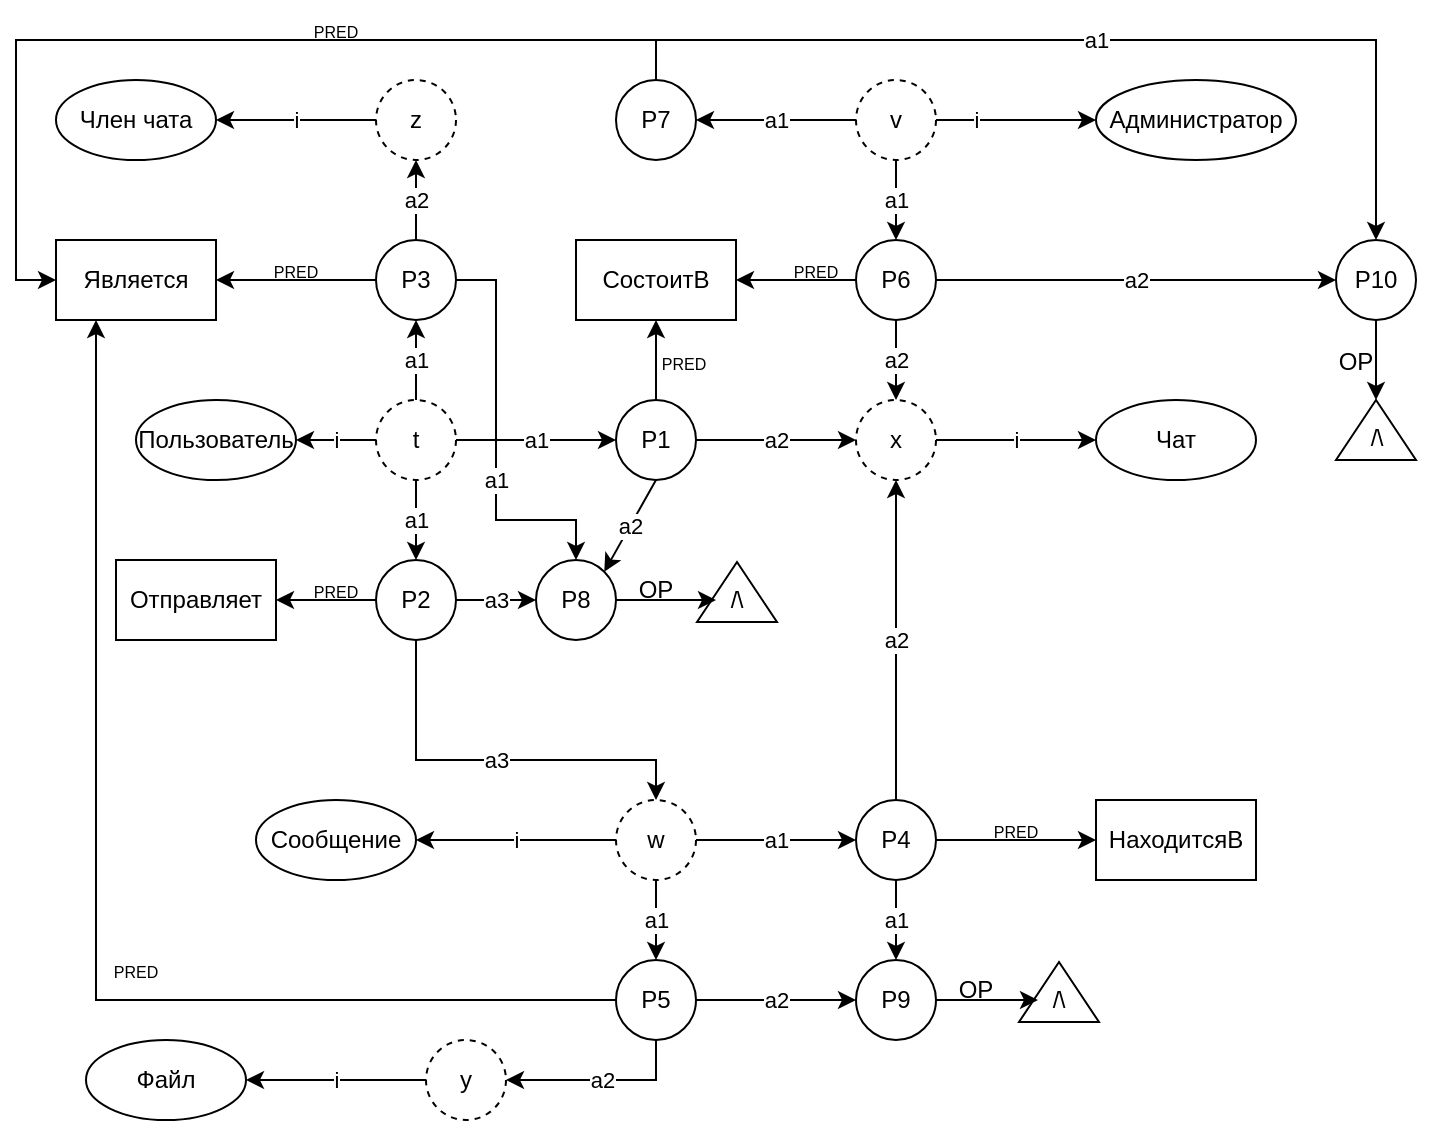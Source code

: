 <mxfile version="24.5.2" type="github">
  <diagram name="Страница — 1" id="cL5zYSq91LqEgFXlHr-6">
    <mxGraphModel dx="1185" dy="651" grid="1" gridSize="10" guides="1" tooltips="1" connect="1" arrows="1" fold="1" page="1" pageScale="1" pageWidth="827" pageHeight="1169" math="0" shadow="0">
      <root>
        <mxCell id="0" />
        <mxCell id="1" parent="0" />
        <mxCell id="q4UlUHuOyJ5aDkAFtEKm-1" value="Пользователь" style="ellipse;whiteSpace=wrap;html=1;" parent="1" vertex="1">
          <mxGeometry x="90" y="200" width="80" height="40" as="geometry" />
        </mxCell>
        <mxCell id="q4UlUHuOyJ5aDkAFtEKm-2" value="Чат" style="ellipse;whiteSpace=wrap;html=1;" parent="1" vertex="1">
          <mxGeometry x="570" y="200" width="80" height="40" as="geometry" />
        </mxCell>
        <mxCell id="q4UlUHuOyJ5aDkAFtEKm-3" value="Член чата" style="ellipse;whiteSpace=wrap;html=1;" parent="1" vertex="1">
          <mxGeometry x="50" y="40" width="80" height="40" as="geometry" />
        </mxCell>
        <mxCell id="q4UlUHuOyJ5aDkAFtEKm-4" value="Администратор" style="ellipse;whiteSpace=wrap;html=1;" parent="1" vertex="1">
          <mxGeometry x="570" y="40" width="100" height="40" as="geometry" />
        </mxCell>
        <mxCell id="q4UlUHuOyJ5aDkAFtEKm-5" value="Сообщение" style="ellipse;whiteSpace=wrap;html=1;" parent="1" vertex="1">
          <mxGeometry x="150" y="400" width="80" height="40" as="geometry" />
        </mxCell>
        <mxCell id="q4UlUHuOyJ5aDkAFtEKm-6" value="Файл" style="ellipse;whiteSpace=wrap;html=1;" parent="1" vertex="1">
          <mxGeometry x="65" y="520" width="80" height="40" as="geometry" />
        </mxCell>
        <mxCell id="q4UlUHuOyJ5aDkAFtEKm-7" value="" style="endArrow=classic;html=1;rounded=0;entryX=1;entryY=0.5;entryDx=0;entryDy=0;exitX=0;exitY=0.5;exitDx=0;exitDy=0;" parent="1" source="q4UlUHuOyJ5aDkAFtEKm-9" target="q4UlUHuOyJ5aDkAFtEKm-1" edge="1">
          <mxGeometry relative="1" as="geometry">
            <mxPoint x="150" y="260" as="sourcePoint" />
            <mxPoint x="250" y="260" as="targetPoint" />
          </mxGeometry>
        </mxCell>
        <mxCell id="q4UlUHuOyJ5aDkAFtEKm-8" value="i" style="edgeLabel;resizable=0;html=1;;align=center;verticalAlign=middle;" parent="q4UlUHuOyJ5aDkAFtEKm-7" connectable="0" vertex="1">
          <mxGeometry relative="1" as="geometry" />
        </mxCell>
        <mxCell id="q4UlUHuOyJ5aDkAFtEKm-9" value="t" style="ellipse;whiteSpace=wrap;html=1;align=center;dashed=1;" parent="1" vertex="1">
          <mxGeometry x="210" y="200" width="40" height="40" as="geometry" />
        </mxCell>
        <mxCell id="q4UlUHuOyJ5aDkAFtEKm-10" value="" style="endArrow=classic;html=1;rounded=0;entryX=0;entryY=0.5;entryDx=0;entryDy=0;exitX=1;exitY=0.5;exitDx=0;exitDy=0;" parent="1" source="q4UlUHuOyJ5aDkAFtEKm-12" target="q4UlUHuOyJ5aDkAFtEKm-2" edge="1">
          <mxGeometry relative="1" as="geometry">
            <mxPoint x="550" y="160" as="sourcePoint" />
            <mxPoint x="530" y="120" as="targetPoint" />
          </mxGeometry>
        </mxCell>
        <mxCell id="q4UlUHuOyJ5aDkAFtEKm-11" value="i" style="edgeLabel;resizable=0;html=1;;align=center;verticalAlign=middle;" parent="q4UlUHuOyJ5aDkAFtEKm-10" connectable="0" vertex="1">
          <mxGeometry relative="1" as="geometry" />
        </mxCell>
        <mxCell id="q4UlUHuOyJ5aDkAFtEKm-12" value="x" style="ellipse;whiteSpace=wrap;html=1;align=center;dashed=1;" parent="1" vertex="1">
          <mxGeometry x="450" y="200" width="40" height="40" as="geometry" />
        </mxCell>
        <mxCell id="q4UlUHuOyJ5aDkAFtEKm-13" value="" style="endArrow=classic;html=1;rounded=0;entryX=1;entryY=0.5;entryDx=0;entryDy=0;exitX=0;exitY=0.5;exitDx=0;exitDy=0;" parent="1" source="q4UlUHuOyJ5aDkAFtEKm-15" target="q4UlUHuOyJ5aDkAFtEKm-5" edge="1">
          <mxGeometry relative="1" as="geometry">
            <mxPoint x="270" y="460" as="sourcePoint" />
            <mxPoint x="250" y="420" as="targetPoint" />
          </mxGeometry>
        </mxCell>
        <mxCell id="q4UlUHuOyJ5aDkAFtEKm-14" value="i" style="edgeLabel;resizable=0;html=1;;align=center;verticalAlign=middle;" parent="q4UlUHuOyJ5aDkAFtEKm-13" connectable="0" vertex="1">
          <mxGeometry relative="1" as="geometry" />
        </mxCell>
        <mxCell id="q4UlUHuOyJ5aDkAFtEKm-15" value="w" style="ellipse;whiteSpace=wrap;html=1;align=center;dashed=1;" parent="1" vertex="1">
          <mxGeometry x="330" y="400" width="40" height="40" as="geometry" />
        </mxCell>
        <mxCell id="q4UlUHuOyJ5aDkAFtEKm-16" value="" style="endArrow=classic;html=1;rounded=0;exitX=0;exitY=0.5;exitDx=0;exitDy=0;entryX=0;entryY=0.5;entryDx=0;entryDy=0;" parent="1" source="q4UlUHuOyJ5aDkAFtEKm-18" target="q4UlUHuOyJ5aDkAFtEKm-4" edge="1">
          <mxGeometry relative="1" as="geometry">
            <mxPoint x="710" y="80" as="sourcePoint" />
            <mxPoint x="670" y="40" as="targetPoint" />
          </mxGeometry>
        </mxCell>
        <mxCell id="q4UlUHuOyJ5aDkAFtEKm-17" value="i" style="edgeLabel;resizable=0;html=1;;align=center;verticalAlign=middle;" parent="q4UlUHuOyJ5aDkAFtEKm-16" connectable="0" vertex="1">
          <mxGeometry relative="1" as="geometry" />
        </mxCell>
        <mxCell id="q4UlUHuOyJ5aDkAFtEKm-18" value="v" style="ellipse;whiteSpace=wrap;html=1;align=center;dashed=1;" parent="1" vertex="1">
          <mxGeometry x="450" y="40" width="40" height="40" as="geometry" />
        </mxCell>
        <mxCell id="q4UlUHuOyJ5aDkAFtEKm-19" value="" style="endArrow=classic;html=1;rounded=0;entryX=1;entryY=0.5;entryDx=0;entryDy=0;exitX=0;exitY=0.5;exitDx=0;exitDy=0;" parent="1" source="q4UlUHuOyJ5aDkAFtEKm-21" target="q4UlUHuOyJ5aDkAFtEKm-3" edge="1">
          <mxGeometry relative="1" as="geometry">
            <mxPoint x="150" y="100" as="sourcePoint" />
            <mxPoint x="130" y="60" as="targetPoint" />
          </mxGeometry>
        </mxCell>
        <mxCell id="q4UlUHuOyJ5aDkAFtEKm-20" value="i" style="edgeLabel;resizable=0;html=1;;align=center;verticalAlign=middle;" parent="q4UlUHuOyJ5aDkAFtEKm-19" connectable="0" vertex="1">
          <mxGeometry relative="1" as="geometry" />
        </mxCell>
        <mxCell id="q4UlUHuOyJ5aDkAFtEKm-21" value="z" style="ellipse;whiteSpace=wrap;html=1;align=center;dashed=1;" parent="1" vertex="1">
          <mxGeometry x="210" y="40" width="40" height="40" as="geometry" />
        </mxCell>
        <mxCell id="q4UlUHuOyJ5aDkAFtEKm-22" value="" style="endArrow=classic;html=1;rounded=0;entryX=1;entryY=0.5;entryDx=0;entryDy=0;exitX=0;exitY=0.5;exitDx=0;exitDy=0;" parent="1" source="q4UlUHuOyJ5aDkAFtEKm-24" target="q4UlUHuOyJ5aDkAFtEKm-6" edge="1">
          <mxGeometry relative="1" as="geometry">
            <mxPoint x="175" y="580" as="sourcePoint" />
            <mxPoint x="155" y="540" as="targetPoint" />
          </mxGeometry>
        </mxCell>
        <mxCell id="q4UlUHuOyJ5aDkAFtEKm-23" value="i" style="edgeLabel;resizable=0;html=1;;align=center;verticalAlign=middle;" parent="q4UlUHuOyJ5aDkAFtEKm-22" connectable="0" vertex="1">
          <mxGeometry relative="1" as="geometry" />
        </mxCell>
        <mxCell id="q4UlUHuOyJ5aDkAFtEKm-24" value="y" style="ellipse;whiteSpace=wrap;html=1;align=center;dashed=1;" parent="1" vertex="1">
          <mxGeometry x="235" y="520" width="40" height="40" as="geometry" />
        </mxCell>
        <mxCell id="q4UlUHuOyJ5aDkAFtEKm-41" value="СостоитВ" style="rounded=0;whiteSpace=wrap;html=1;" parent="1" vertex="1">
          <mxGeometry x="310" y="120" width="80" height="40" as="geometry" />
        </mxCell>
        <mxCell id="q4UlUHuOyJ5aDkAFtEKm-42" value="" style="endArrow=classic;html=1;rounded=0;exitX=0.5;exitY=0;exitDx=0;exitDy=0;entryX=0.5;entryY=1;entryDx=0;entryDy=0;" parent="1" source="q4UlUHuOyJ5aDkAFtEKm-44" target="q4UlUHuOyJ5aDkAFtEKm-41" edge="1">
          <mxGeometry width="50" height="50" relative="1" as="geometry">
            <mxPoint x="350" y="200" as="sourcePoint" />
            <mxPoint x="430" y="170" as="targetPoint" />
          </mxGeometry>
        </mxCell>
        <mxCell id="q4UlUHuOyJ5aDkAFtEKm-43" value="&lt;font style=&quot;font-size: 8px;&quot;&gt;PRED&lt;/font&gt;" style="text;html=1;align=center;verticalAlign=middle;whiteSpace=wrap;rounded=0;" parent="1" vertex="1">
          <mxGeometry x="334" y="166" width="60" height="30" as="geometry" />
        </mxCell>
        <mxCell id="q4UlUHuOyJ5aDkAFtEKm-44" value="P1" style="ellipse;whiteSpace=wrap;html=1;" parent="1" vertex="1">
          <mxGeometry x="330" y="200" width="40" height="40" as="geometry" />
        </mxCell>
        <mxCell id="q4UlUHuOyJ5aDkAFtEKm-45" value="" style="endArrow=classic;html=1;rounded=0;entryX=0;entryY=0.5;entryDx=0;entryDy=0;exitX=1;exitY=0.5;exitDx=0;exitDy=0;" parent="1" source="q4UlUHuOyJ5aDkAFtEKm-9" target="q4UlUHuOyJ5aDkAFtEKm-44" edge="1">
          <mxGeometry relative="1" as="geometry">
            <mxPoint x="220" y="230" as="sourcePoint" />
            <mxPoint x="140" y="230" as="targetPoint" />
          </mxGeometry>
        </mxCell>
        <mxCell id="q4UlUHuOyJ5aDkAFtEKm-46" value="a1" style="edgeLabel;resizable=0;html=1;;align=center;verticalAlign=middle;" parent="q4UlUHuOyJ5aDkAFtEKm-45" connectable="0" vertex="1">
          <mxGeometry relative="1" as="geometry" />
        </mxCell>
        <mxCell id="q4UlUHuOyJ5aDkAFtEKm-47" value="" style="endArrow=classic;html=1;rounded=0;entryX=0;entryY=0.5;entryDx=0;entryDy=0;exitX=1;exitY=0.5;exitDx=0;exitDy=0;" parent="1" source="q4UlUHuOyJ5aDkAFtEKm-44" target="q4UlUHuOyJ5aDkAFtEKm-12" edge="1">
          <mxGeometry relative="1" as="geometry">
            <mxPoint x="260" y="230" as="sourcePoint" />
            <mxPoint x="340" y="230" as="targetPoint" />
          </mxGeometry>
        </mxCell>
        <mxCell id="q4UlUHuOyJ5aDkAFtEKm-48" value="a2" style="edgeLabel;resizable=0;html=1;;align=center;verticalAlign=middle;" parent="q4UlUHuOyJ5aDkAFtEKm-47" connectable="0" vertex="1">
          <mxGeometry relative="1" as="geometry" />
        </mxCell>
        <mxCell id="q4UlUHuOyJ5aDkAFtEKm-50" value="P2" style="ellipse;whiteSpace=wrap;html=1;" parent="1" vertex="1">
          <mxGeometry x="210" y="280" width="40" height="40" as="geometry" />
        </mxCell>
        <mxCell id="q4UlUHuOyJ5aDkAFtEKm-52" value="" style="endArrow=classic;html=1;rounded=0;exitX=0;exitY=0.5;exitDx=0;exitDy=0;entryX=1;entryY=0.5;entryDx=0;entryDy=0;" parent="1" source="q4UlUHuOyJ5aDkAFtEKm-50" target="q4UlUHuOyJ5aDkAFtEKm-54" edge="1">
          <mxGeometry width="50" height="50" relative="1" as="geometry">
            <mxPoint x="166" y="300" as="sourcePoint" />
            <mxPoint x="130" y="300" as="targetPoint" />
          </mxGeometry>
        </mxCell>
        <mxCell id="q4UlUHuOyJ5aDkAFtEKm-53" value="&lt;font style=&quot;font-size: 8px;&quot;&gt;PRED&lt;/font&gt;" style="text;html=1;align=center;verticalAlign=middle;whiteSpace=wrap;rounded=0;" parent="1" vertex="1">
          <mxGeometry x="160" y="280" width="60" height="30" as="geometry" />
        </mxCell>
        <mxCell id="q4UlUHuOyJ5aDkAFtEKm-54" value="Отправляет" style="rounded=0;whiteSpace=wrap;html=1;" parent="1" vertex="1">
          <mxGeometry x="80" y="280" width="80" height="40" as="geometry" />
        </mxCell>
        <mxCell id="q4UlUHuOyJ5aDkAFtEKm-55" value="" style="endArrow=classic;html=1;rounded=0;entryX=0.5;entryY=0;entryDx=0;entryDy=0;exitX=0.5;exitY=1;exitDx=0;exitDy=0;" parent="1" source="q4UlUHuOyJ5aDkAFtEKm-9" target="q4UlUHuOyJ5aDkAFtEKm-50" edge="1">
          <mxGeometry relative="1" as="geometry">
            <mxPoint x="260" y="250" as="sourcePoint" />
            <mxPoint x="340" y="250" as="targetPoint" />
            <Array as="points">
              <mxPoint x="230" y="260" />
            </Array>
          </mxGeometry>
        </mxCell>
        <mxCell id="q4UlUHuOyJ5aDkAFtEKm-56" value="a1" style="edgeLabel;resizable=0;html=1;;align=center;verticalAlign=middle;" parent="q4UlUHuOyJ5aDkAFtEKm-55" connectable="0" vertex="1">
          <mxGeometry relative="1" as="geometry" />
        </mxCell>
        <mxCell id="q4UlUHuOyJ5aDkAFtEKm-57" value="" style="endArrow=classic;html=1;rounded=0;entryX=0.5;entryY=0;entryDx=0;entryDy=0;exitX=0.5;exitY=1;exitDx=0;exitDy=0;" parent="1" source="q4UlUHuOyJ5aDkAFtEKm-50" target="q4UlUHuOyJ5aDkAFtEKm-15" edge="1">
          <mxGeometry relative="1" as="geometry">
            <mxPoint x="384" y="359.61" as="sourcePoint" />
            <mxPoint x="464" y="359.61" as="targetPoint" />
            <Array as="points">
              <mxPoint x="230" y="380" />
              <mxPoint x="350" y="380" />
            </Array>
          </mxGeometry>
        </mxCell>
        <mxCell id="q4UlUHuOyJ5aDkAFtEKm-58" value="a3" style="edgeLabel;resizable=0;html=1;;align=center;verticalAlign=middle;" parent="q4UlUHuOyJ5aDkAFtEKm-57" connectable="0" vertex="1">
          <mxGeometry relative="1" as="geometry" />
        </mxCell>
        <mxCell id="q4UlUHuOyJ5aDkAFtEKm-59" value="" style="endArrow=classic;html=1;rounded=0;entryX=0.5;entryY=1;entryDx=0;entryDy=0;exitX=0.5;exitY=0;exitDx=0;exitDy=0;" parent="1" source="q4UlUHuOyJ5aDkAFtEKm-68" target="q4UlUHuOyJ5aDkAFtEKm-12" edge="1">
          <mxGeometry relative="1" as="geometry">
            <mxPoint x="380" y="420" as="sourcePoint" />
            <mxPoint x="480" y="319.6" as="targetPoint" />
            <Array as="points">
              <mxPoint x="470" y="380" />
              <mxPoint x="470" y="300" />
            </Array>
          </mxGeometry>
        </mxCell>
        <mxCell id="q4UlUHuOyJ5aDkAFtEKm-60" value="a2" style="edgeLabel;resizable=0;html=1;;align=center;verticalAlign=middle;" parent="q4UlUHuOyJ5aDkAFtEKm-59" connectable="0" vertex="1">
          <mxGeometry relative="1" as="geometry" />
        </mxCell>
        <mxCell id="q4UlUHuOyJ5aDkAFtEKm-61" value="P3" style="ellipse;whiteSpace=wrap;html=1;" parent="1" vertex="1">
          <mxGeometry x="210" y="120" width="40" height="40" as="geometry" />
        </mxCell>
        <mxCell id="q4UlUHuOyJ5aDkAFtEKm-62" value="" style="endArrow=classic;html=1;rounded=0;entryX=0.5;entryY=1;entryDx=0;entryDy=0;exitX=0.5;exitY=0;exitDx=0;exitDy=0;" parent="1" source="q4UlUHuOyJ5aDkAFtEKm-61" target="q4UlUHuOyJ5aDkAFtEKm-21" edge="1">
          <mxGeometry relative="1" as="geometry">
            <mxPoint x="90" y="139.8" as="sourcePoint" />
            <mxPoint x="170" y="139.8" as="targetPoint" />
          </mxGeometry>
        </mxCell>
        <mxCell id="q4UlUHuOyJ5aDkAFtEKm-63" value="a2" style="edgeLabel;resizable=0;html=1;;align=center;verticalAlign=middle;" parent="q4UlUHuOyJ5aDkAFtEKm-62" connectable="0" vertex="1">
          <mxGeometry relative="1" as="geometry" />
        </mxCell>
        <mxCell id="q4UlUHuOyJ5aDkAFtEKm-64" value="" style="endArrow=classic;html=1;rounded=0;entryX=0.5;entryY=1;entryDx=0;entryDy=0;exitX=0.5;exitY=0;exitDx=0;exitDy=0;" parent="1" source="q4UlUHuOyJ5aDkAFtEKm-9" target="q4UlUHuOyJ5aDkAFtEKm-61" edge="1">
          <mxGeometry relative="1" as="geometry">
            <mxPoint x="250" y="206" as="sourcePoint" />
            <mxPoint x="250" y="166" as="targetPoint" />
          </mxGeometry>
        </mxCell>
        <mxCell id="q4UlUHuOyJ5aDkAFtEKm-65" value="a1" style="edgeLabel;resizable=0;html=1;;align=center;verticalAlign=middle;" parent="q4UlUHuOyJ5aDkAFtEKm-64" connectable="0" vertex="1">
          <mxGeometry relative="1" as="geometry" />
        </mxCell>
        <mxCell id="q4UlUHuOyJ5aDkAFtEKm-66" value="Является" style="rounded=0;whiteSpace=wrap;html=1;" parent="1" vertex="1">
          <mxGeometry x="50" y="120" width="80" height="40" as="geometry" />
        </mxCell>
        <mxCell id="q4UlUHuOyJ5aDkAFtEKm-68" value="P4" style="ellipse;whiteSpace=wrap;html=1;" parent="1" vertex="1">
          <mxGeometry x="450" y="400" width="40" height="40" as="geometry" />
        </mxCell>
        <mxCell id="q4UlUHuOyJ5aDkAFtEKm-69" value="" style="endArrow=classic;html=1;rounded=0;entryX=0;entryY=0.5;entryDx=0;entryDy=0;exitX=1;exitY=0.5;exitDx=0;exitDy=0;" parent="1" source="q4UlUHuOyJ5aDkAFtEKm-15" target="q4UlUHuOyJ5aDkAFtEKm-68" edge="1">
          <mxGeometry relative="1" as="geometry">
            <mxPoint x="360" y="330" as="sourcePoint" />
            <mxPoint x="360" y="410" as="targetPoint" />
          </mxGeometry>
        </mxCell>
        <mxCell id="q4UlUHuOyJ5aDkAFtEKm-70" value="a1" style="edgeLabel;resizable=0;html=1;;align=center;verticalAlign=middle;" parent="q4UlUHuOyJ5aDkAFtEKm-69" connectable="0" vertex="1">
          <mxGeometry relative="1" as="geometry" />
        </mxCell>
        <mxCell id="q4UlUHuOyJ5aDkAFtEKm-71" value="НаходитсяВ" style="rounded=0;whiteSpace=wrap;html=1;" parent="1" vertex="1">
          <mxGeometry x="570" y="400" width="80" height="40" as="geometry" />
        </mxCell>
        <mxCell id="q4UlUHuOyJ5aDkAFtEKm-72" value="" style="endArrow=classic;html=1;rounded=0;exitX=1;exitY=0.5;exitDx=0;exitDy=0;entryX=0;entryY=0.5;entryDx=0;entryDy=0;" parent="1" source="q4UlUHuOyJ5aDkAFtEKm-68" target="q4UlUHuOyJ5aDkAFtEKm-71" edge="1">
          <mxGeometry width="50" height="50" relative="1" as="geometry">
            <mxPoint x="570" y="370" as="sourcePoint" />
            <mxPoint x="490" y="370" as="targetPoint" />
          </mxGeometry>
        </mxCell>
        <mxCell id="q4UlUHuOyJ5aDkAFtEKm-73" value="&lt;font style=&quot;font-size: 8px;&quot;&gt;PRED&lt;/font&gt;" style="text;html=1;align=center;verticalAlign=middle;whiteSpace=wrap;rounded=0;" parent="1" vertex="1">
          <mxGeometry x="500" y="400" width="60" height="30" as="geometry" />
        </mxCell>
        <mxCell id="q4UlUHuOyJ5aDkAFtEKm-76" value="" style="endArrow=classic;html=1;rounded=0;exitX=0;exitY=0.5;exitDx=0;exitDy=0;entryX=1;entryY=0.5;entryDx=0;entryDy=0;" parent="1" source="q4UlUHuOyJ5aDkAFtEKm-61" target="q4UlUHuOyJ5aDkAFtEKm-66" edge="1">
          <mxGeometry width="50" height="50" relative="1" as="geometry">
            <mxPoint x="210" y="140" as="sourcePoint" />
            <mxPoint x="130" y="140" as="targetPoint" />
          </mxGeometry>
        </mxCell>
        <mxCell id="q4UlUHuOyJ5aDkAFtEKm-77" value="&lt;font style=&quot;font-size: 8px;&quot;&gt;PRED&lt;/font&gt;" style="text;html=1;align=center;verticalAlign=middle;whiteSpace=wrap;rounded=0;" parent="1" vertex="1">
          <mxGeometry x="140" y="120" width="60" height="30" as="geometry" />
        </mxCell>
        <mxCell id="q4UlUHuOyJ5aDkAFtEKm-78" value="P5" style="ellipse;whiteSpace=wrap;html=1;" parent="1" vertex="1">
          <mxGeometry x="330" y="480" width="40" height="40" as="geometry" />
        </mxCell>
        <mxCell id="q4UlUHuOyJ5aDkAFtEKm-79" value="" style="endArrow=classic;html=1;rounded=0;entryX=0.5;entryY=0;entryDx=0;entryDy=0;exitX=0.5;exitY=1;exitDx=0;exitDy=0;" parent="1" source="q4UlUHuOyJ5aDkAFtEKm-15" target="q4UlUHuOyJ5aDkAFtEKm-78" edge="1">
          <mxGeometry relative="1" as="geometry">
            <mxPoint x="370" y="460" as="sourcePoint" />
            <mxPoint x="450" y="460" as="targetPoint" />
          </mxGeometry>
        </mxCell>
        <mxCell id="q4UlUHuOyJ5aDkAFtEKm-80" value="a1" style="edgeLabel;resizable=0;html=1;;align=center;verticalAlign=middle;" parent="q4UlUHuOyJ5aDkAFtEKm-79" connectable="0" vertex="1">
          <mxGeometry relative="1" as="geometry" />
        </mxCell>
        <mxCell id="q4UlUHuOyJ5aDkAFtEKm-81" value="" style="endArrow=classic;html=1;rounded=0;entryX=1;entryY=0.5;entryDx=0;entryDy=0;exitX=0.5;exitY=1;exitDx=0;exitDy=0;" parent="1" source="q4UlUHuOyJ5aDkAFtEKm-78" target="q4UlUHuOyJ5aDkAFtEKm-24" edge="1">
          <mxGeometry relative="1" as="geometry">
            <mxPoint x="360" y="450" as="sourcePoint" />
            <mxPoint x="360" y="490" as="targetPoint" />
            <Array as="points">
              <mxPoint x="350" y="540" />
            </Array>
          </mxGeometry>
        </mxCell>
        <mxCell id="q4UlUHuOyJ5aDkAFtEKm-82" value="a2" style="edgeLabel;resizable=0;html=1;;align=center;verticalAlign=middle;" parent="q4UlUHuOyJ5aDkAFtEKm-81" connectable="0" vertex="1">
          <mxGeometry relative="1" as="geometry" />
        </mxCell>
        <mxCell id="q4UlUHuOyJ5aDkAFtEKm-84" value="" style="endArrow=classic;html=1;rounded=0;exitX=0;exitY=0.5;exitDx=0;exitDy=0;entryX=0.25;entryY=1;entryDx=0;entryDy=0;" parent="1" source="q4UlUHuOyJ5aDkAFtEKm-78" target="q4UlUHuOyJ5aDkAFtEKm-66" edge="1">
          <mxGeometry width="50" height="50" relative="1" as="geometry">
            <mxPoint x="320" y="500" as="sourcePoint" />
            <mxPoint x="250" y="500" as="targetPoint" />
            <Array as="points">
              <mxPoint x="70" y="500" />
            </Array>
          </mxGeometry>
        </mxCell>
        <mxCell id="q4UlUHuOyJ5aDkAFtEKm-85" value="&lt;font style=&quot;font-size: 8px;&quot;&gt;PRED&lt;/font&gt;" style="text;html=1;align=center;verticalAlign=middle;whiteSpace=wrap;rounded=0;" parent="1" vertex="1">
          <mxGeometry x="60" y="470" width="60" height="30" as="geometry" />
        </mxCell>
        <mxCell id="q4UlUHuOyJ5aDkAFtEKm-88" value="P6" style="ellipse;whiteSpace=wrap;html=1;" parent="1" vertex="1">
          <mxGeometry x="450" y="120" width="40" height="40" as="geometry" />
        </mxCell>
        <mxCell id="q4UlUHuOyJ5aDkAFtEKm-89" value="" style="endArrow=classic;html=1;rounded=0;entryX=0.5;entryY=0;entryDx=0;entryDy=0;exitX=0.5;exitY=1;exitDx=0;exitDy=0;" parent="1" source="q4UlUHuOyJ5aDkAFtEKm-18" target="q4UlUHuOyJ5aDkAFtEKm-88" edge="1">
          <mxGeometry relative="1" as="geometry">
            <mxPoint x="260" y="230" as="sourcePoint" />
            <mxPoint x="340" y="230" as="targetPoint" />
          </mxGeometry>
        </mxCell>
        <mxCell id="q4UlUHuOyJ5aDkAFtEKm-90" value="a1" style="edgeLabel;resizable=0;html=1;;align=center;verticalAlign=middle;" parent="q4UlUHuOyJ5aDkAFtEKm-89" connectable="0" vertex="1">
          <mxGeometry relative="1" as="geometry" />
        </mxCell>
        <mxCell id="q4UlUHuOyJ5aDkAFtEKm-91" value="" style="endArrow=classic;html=1;rounded=0;exitX=0;exitY=0.5;exitDx=0;exitDy=0;entryX=1;entryY=0.5;entryDx=0;entryDy=0;" parent="1" source="q4UlUHuOyJ5aDkAFtEKm-88" target="q4UlUHuOyJ5aDkAFtEKm-41" edge="1">
          <mxGeometry width="50" height="50" relative="1" as="geometry">
            <mxPoint x="360" y="210" as="sourcePoint" />
            <mxPoint x="360" y="170" as="targetPoint" />
          </mxGeometry>
        </mxCell>
        <mxCell id="q4UlUHuOyJ5aDkAFtEKm-92" value="&lt;font style=&quot;font-size: 8px;&quot;&gt;PRED&lt;/font&gt;" style="text;html=1;align=center;verticalAlign=middle;whiteSpace=wrap;rounded=0;" parent="1" vertex="1">
          <mxGeometry x="400" y="120" width="60" height="30" as="geometry" />
        </mxCell>
        <mxCell id="q4UlUHuOyJ5aDkAFtEKm-93" value="" style="endArrow=classic;html=1;rounded=0;entryX=0.5;entryY=0;entryDx=0;entryDy=0;exitX=0.5;exitY=1;exitDx=0;exitDy=0;" parent="1" source="q4UlUHuOyJ5aDkAFtEKm-88" target="q4UlUHuOyJ5aDkAFtEKm-12" edge="1">
          <mxGeometry relative="1" as="geometry">
            <mxPoint x="510" y="160" as="sourcePoint" />
            <mxPoint x="510" y="200" as="targetPoint" />
          </mxGeometry>
        </mxCell>
        <mxCell id="q4UlUHuOyJ5aDkAFtEKm-94" value="a2" style="edgeLabel;resizable=0;html=1;;align=center;verticalAlign=middle;" parent="q4UlUHuOyJ5aDkAFtEKm-93" connectable="0" vertex="1">
          <mxGeometry relative="1" as="geometry" />
        </mxCell>
        <mxCell id="q4UlUHuOyJ5aDkAFtEKm-95" value="P7" style="ellipse;whiteSpace=wrap;html=1;" parent="1" vertex="1">
          <mxGeometry x="330" y="40" width="40" height="40" as="geometry" />
        </mxCell>
        <mxCell id="q4UlUHuOyJ5aDkAFtEKm-96" value="" style="endArrow=classic;html=1;rounded=0;entryX=1;entryY=0.5;entryDx=0;entryDy=0;exitX=0;exitY=0.5;exitDx=0;exitDy=0;" parent="1" source="q4UlUHuOyJ5aDkAFtEKm-18" target="q4UlUHuOyJ5aDkAFtEKm-95" edge="1">
          <mxGeometry relative="1" as="geometry">
            <mxPoint x="480" y="90" as="sourcePoint" />
            <mxPoint x="480" y="130" as="targetPoint" />
          </mxGeometry>
        </mxCell>
        <mxCell id="q4UlUHuOyJ5aDkAFtEKm-97" value="a1" style="edgeLabel;resizable=0;html=1;;align=center;verticalAlign=middle;" parent="q4UlUHuOyJ5aDkAFtEKm-96" connectable="0" vertex="1">
          <mxGeometry relative="1" as="geometry" />
        </mxCell>
        <mxCell id="q4UlUHuOyJ5aDkAFtEKm-98" value="" style="endArrow=classic;html=1;rounded=0;exitX=0.5;exitY=0;exitDx=0;exitDy=0;entryX=0;entryY=0.5;entryDx=0;entryDy=0;" parent="1" source="q4UlUHuOyJ5aDkAFtEKm-95" target="q4UlUHuOyJ5aDkAFtEKm-66" edge="1">
          <mxGeometry width="50" height="50" relative="1" as="geometry">
            <mxPoint x="330" y="10" as="sourcePoint" />
            <mxPoint x="30" y="60" as="targetPoint" />
            <Array as="points">
              <mxPoint x="350" y="20" />
              <mxPoint x="30" y="20" />
              <mxPoint x="30" y="140" />
            </Array>
          </mxGeometry>
        </mxCell>
        <mxCell id="q4UlUHuOyJ5aDkAFtEKm-99" value="&lt;font style=&quot;font-size: 8px;&quot;&gt;PRED&lt;/font&gt;" style="text;html=1;align=center;verticalAlign=middle;whiteSpace=wrap;rounded=0;" parent="1" vertex="1">
          <mxGeometry x="160" width="60" height="30" as="geometry" />
        </mxCell>
        <mxCell id="q4UlUHuOyJ5aDkAFtEKm-100" value="P8" style="ellipse;whiteSpace=wrap;html=1;" parent="1" vertex="1">
          <mxGeometry x="290" y="280" width="40" height="40" as="geometry" />
        </mxCell>
        <mxCell id="q4UlUHuOyJ5aDkAFtEKm-101" value="" style="endArrow=classic;html=1;rounded=0;entryX=0.5;entryY=0;entryDx=0;entryDy=0;exitX=1;exitY=0.5;exitDx=0;exitDy=0;" parent="1" source="q4UlUHuOyJ5aDkAFtEKm-61" target="q4UlUHuOyJ5aDkAFtEKm-100" edge="1">
          <mxGeometry relative="1" as="geometry">
            <mxPoint x="240" y="130" as="sourcePoint" />
            <mxPoint x="240" y="90" as="targetPoint" />
            <Array as="points">
              <mxPoint x="270" y="140" />
              <mxPoint x="270" y="260" />
              <mxPoint x="310" y="260" />
            </Array>
          </mxGeometry>
        </mxCell>
        <mxCell id="q4UlUHuOyJ5aDkAFtEKm-102" value="a1" style="edgeLabel;resizable=0;html=1;;align=center;verticalAlign=middle;" parent="q4UlUHuOyJ5aDkAFtEKm-101" connectable="0" vertex="1">
          <mxGeometry relative="1" as="geometry">
            <mxPoint y="20" as="offset" />
          </mxGeometry>
        </mxCell>
        <mxCell id="q4UlUHuOyJ5aDkAFtEKm-103" value="" style="endArrow=classic;html=1;rounded=0;entryX=0;entryY=0.5;entryDx=0;entryDy=0;exitX=1;exitY=0.5;exitDx=0;exitDy=0;" parent="1" source="q4UlUHuOyJ5aDkAFtEKm-50" target="q4UlUHuOyJ5aDkAFtEKm-100" edge="1">
          <mxGeometry relative="1" as="geometry">
            <mxPoint x="260" y="230" as="sourcePoint" />
            <mxPoint x="340" y="230" as="targetPoint" />
          </mxGeometry>
        </mxCell>
        <mxCell id="q4UlUHuOyJ5aDkAFtEKm-104" value="a3" style="edgeLabel;resizable=0;html=1;;align=center;verticalAlign=middle;" parent="q4UlUHuOyJ5aDkAFtEKm-103" connectable="0" vertex="1">
          <mxGeometry relative="1" as="geometry" />
        </mxCell>
        <mxCell id="q4UlUHuOyJ5aDkAFtEKm-110" value="" style="group" parent="1" vertex="1" connectable="0">
          <mxGeometry x="359" y="281" width="63" height="34" as="geometry" />
        </mxCell>
        <mxCell id="q4UlUHuOyJ5aDkAFtEKm-106" value="" style="verticalLabelPosition=bottom;verticalAlign=top;html=1;shape=mxgraph.basic.acute_triangle;dx=0.5;" parent="q4UlUHuOyJ5aDkAFtEKm-110" vertex="1">
          <mxGeometry x="11.5" width="40" height="30" as="geometry" />
        </mxCell>
        <mxCell id="q4UlUHuOyJ5aDkAFtEKm-109" value="" style="group" parent="q4UlUHuOyJ5aDkAFtEKm-110" vertex="1" connectable="0">
          <mxGeometry y="4" width="63" height="30" as="geometry" />
        </mxCell>
        <mxCell id="q4UlUHuOyJ5aDkAFtEKm-107" value="\" style="text;html=1;align=center;verticalAlign=middle;whiteSpace=wrap;rounded=0;" parent="q4UlUHuOyJ5aDkAFtEKm-109" vertex="1">
          <mxGeometry x="3" width="60" height="30" as="geometry" />
        </mxCell>
        <mxCell id="q4UlUHuOyJ5aDkAFtEKm-108" value="/" style="text;html=1;align=center;verticalAlign=middle;whiteSpace=wrap;rounded=0;" parent="q4UlUHuOyJ5aDkAFtEKm-109" vertex="1">
          <mxGeometry width="60" height="30" as="geometry" />
        </mxCell>
        <mxCell id="q4UlUHuOyJ5aDkAFtEKm-111" value="" style="endArrow=classic;html=1;rounded=0;exitX=1;exitY=0.5;exitDx=0;exitDy=0;entryX=0.35;entryY=0.5;entryDx=0;entryDy=0;entryPerimeter=0;" parent="1" source="q4UlUHuOyJ5aDkAFtEKm-100" target="q4UlUHuOyJ5aDkAFtEKm-108" edge="1">
          <mxGeometry width="50" height="50" relative="1" as="geometry">
            <mxPoint x="350" y="320" as="sourcePoint" />
            <mxPoint x="400" y="270" as="targetPoint" />
          </mxGeometry>
        </mxCell>
        <mxCell id="q4UlUHuOyJ5aDkAFtEKm-112" value="OP" style="text;html=1;align=center;verticalAlign=middle;whiteSpace=wrap;rounded=0;" parent="1" vertex="1">
          <mxGeometry x="320" y="280" width="60" height="30" as="geometry" />
        </mxCell>
        <mxCell id="q4UlUHuOyJ5aDkAFtEKm-113" value="" style="endArrow=classic;html=1;rounded=0;entryX=1;entryY=0;entryDx=0;entryDy=0;exitX=0.5;exitY=1;exitDx=0;exitDy=0;" parent="1" source="q4UlUHuOyJ5aDkAFtEKm-44" target="q4UlUHuOyJ5aDkAFtEKm-100" edge="1">
          <mxGeometry relative="1" as="geometry">
            <mxPoint x="480" y="170" as="sourcePoint" />
            <mxPoint x="480" y="210" as="targetPoint" />
          </mxGeometry>
        </mxCell>
        <mxCell id="q4UlUHuOyJ5aDkAFtEKm-114" value="a2" style="edgeLabel;resizable=0;html=1;;align=center;verticalAlign=middle;" parent="q4UlUHuOyJ5aDkAFtEKm-113" connectable="0" vertex="1">
          <mxGeometry relative="1" as="geometry" />
        </mxCell>
        <mxCell id="q4UlUHuOyJ5aDkAFtEKm-115" value="P9" style="ellipse;whiteSpace=wrap;html=1;" parent="1" vertex="1">
          <mxGeometry x="450" y="480" width="40" height="40" as="geometry" />
        </mxCell>
        <mxCell id="q4UlUHuOyJ5aDkAFtEKm-116" value="" style="endArrow=classic;html=1;rounded=0;entryX=0.5;entryY=0;entryDx=0;entryDy=0;exitX=0.5;exitY=1;exitDx=0;exitDy=0;" parent="1" source="q4UlUHuOyJ5aDkAFtEKm-68" target="q4UlUHuOyJ5aDkAFtEKm-115" edge="1">
          <mxGeometry relative="1" as="geometry">
            <mxPoint x="437" y="462" as="sourcePoint" />
            <mxPoint x="411" y="508" as="targetPoint" />
          </mxGeometry>
        </mxCell>
        <mxCell id="q4UlUHuOyJ5aDkAFtEKm-117" value="a1" style="edgeLabel;resizable=0;html=1;;align=center;verticalAlign=middle;" parent="q4UlUHuOyJ5aDkAFtEKm-116" connectable="0" vertex="1">
          <mxGeometry relative="1" as="geometry" />
        </mxCell>
        <mxCell id="q4UlUHuOyJ5aDkAFtEKm-118" value="" style="endArrow=classic;html=1;rounded=0;entryX=0;entryY=0.5;entryDx=0;entryDy=0;exitX=1;exitY=0.5;exitDx=0;exitDy=0;" parent="1" source="q4UlUHuOyJ5aDkAFtEKm-78" target="q4UlUHuOyJ5aDkAFtEKm-115" edge="1">
          <mxGeometry relative="1" as="geometry">
            <mxPoint x="480" y="450" as="sourcePoint" />
            <mxPoint x="480" y="490" as="targetPoint" />
          </mxGeometry>
        </mxCell>
        <mxCell id="q4UlUHuOyJ5aDkAFtEKm-119" value="a2" style="edgeLabel;resizable=0;html=1;;align=center;verticalAlign=middle;" parent="q4UlUHuOyJ5aDkAFtEKm-118" connectable="0" vertex="1">
          <mxGeometry relative="1" as="geometry" />
        </mxCell>
        <mxCell id="q4UlUHuOyJ5aDkAFtEKm-120" value="" style="group" parent="1" vertex="1" connectable="0">
          <mxGeometry x="520" y="481" width="63" height="34" as="geometry" />
        </mxCell>
        <mxCell id="q4UlUHuOyJ5aDkAFtEKm-121" value="" style="verticalLabelPosition=bottom;verticalAlign=top;html=1;shape=mxgraph.basic.acute_triangle;dx=0.5;" parent="q4UlUHuOyJ5aDkAFtEKm-120" vertex="1">
          <mxGeometry x="11.5" width="40" height="30" as="geometry" />
        </mxCell>
        <mxCell id="q4UlUHuOyJ5aDkAFtEKm-122" value="" style="group" parent="q4UlUHuOyJ5aDkAFtEKm-120" vertex="1" connectable="0">
          <mxGeometry y="4" width="63" height="30" as="geometry" />
        </mxCell>
        <mxCell id="q4UlUHuOyJ5aDkAFtEKm-123" value="\" style="text;html=1;align=center;verticalAlign=middle;whiteSpace=wrap;rounded=0;" parent="q4UlUHuOyJ5aDkAFtEKm-122" vertex="1">
          <mxGeometry x="3" width="60" height="30" as="geometry" />
        </mxCell>
        <mxCell id="q4UlUHuOyJ5aDkAFtEKm-124" value="/" style="text;html=1;align=center;verticalAlign=middle;whiteSpace=wrap;rounded=0;" parent="q4UlUHuOyJ5aDkAFtEKm-122" vertex="1">
          <mxGeometry width="60" height="30" as="geometry" />
        </mxCell>
        <mxCell id="q4UlUHuOyJ5aDkAFtEKm-125" value="" style="endArrow=classic;html=1;rounded=0;exitX=1;exitY=0.5;exitDx=0;exitDy=0;entryX=0.35;entryY=0.5;entryDx=0;entryDy=0;entryPerimeter=0;" parent="1" source="q4UlUHuOyJ5aDkAFtEKm-115" target="q4UlUHuOyJ5aDkAFtEKm-124" edge="1">
          <mxGeometry width="50" height="50" relative="1" as="geometry">
            <mxPoint x="500" y="499" as="sourcePoint" />
            <mxPoint x="570" y="469" as="targetPoint" />
          </mxGeometry>
        </mxCell>
        <mxCell id="q4UlUHuOyJ5aDkAFtEKm-126" value="OP" style="text;html=1;align=center;verticalAlign=middle;whiteSpace=wrap;rounded=0;" parent="1" vertex="1">
          <mxGeometry x="480" y="480" width="60" height="30" as="geometry" />
        </mxCell>
        <mxCell id="q4UlUHuOyJ5aDkAFtEKm-127" value="" style="endArrow=classic;html=1;rounded=0;exitX=0.5;exitY=0;exitDx=0;exitDy=0;entryX=0.5;entryY=0;entryDx=0;entryDy=0;" parent="1" source="q4UlUHuOyJ5aDkAFtEKm-95" target="q4UlUHuOyJ5aDkAFtEKm-131" edge="1">
          <mxGeometry relative="1" as="geometry">
            <mxPoint x="460" y="70" as="sourcePoint" />
            <mxPoint x="710" y="120" as="targetPoint" />
            <Array as="points">
              <mxPoint x="350" y="20" />
              <mxPoint x="710" y="20" />
            </Array>
          </mxGeometry>
        </mxCell>
        <mxCell id="q4UlUHuOyJ5aDkAFtEKm-128" value="a1" style="edgeLabel;resizable=0;html=1;;align=center;verticalAlign=middle;" parent="q4UlUHuOyJ5aDkAFtEKm-127" connectable="0" vertex="1">
          <mxGeometry relative="1" as="geometry" />
        </mxCell>
        <mxCell id="q4UlUHuOyJ5aDkAFtEKm-129" value="" style="endArrow=classic;html=1;rounded=0;exitX=1;exitY=0.5;exitDx=0;exitDy=0;entryX=0;entryY=0.5;entryDx=0;entryDy=0;" parent="1" source="q4UlUHuOyJ5aDkAFtEKm-88" target="q4UlUHuOyJ5aDkAFtEKm-131" edge="1">
          <mxGeometry relative="1" as="geometry">
            <mxPoint x="480" y="90" as="sourcePoint" />
            <mxPoint x="690" y="140" as="targetPoint" />
          </mxGeometry>
        </mxCell>
        <mxCell id="q4UlUHuOyJ5aDkAFtEKm-130" value="a2" style="edgeLabel;resizable=0;html=1;;align=center;verticalAlign=middle;" parent="q4UlUHuOyJ5aDkAFtEKm-129" connectable="0" vertex="1">
          <mxGeometry relative="1" as="geometry" />
        </mxCell>
        <mxCell id="q4UlUHuOyJ5aDkAFtEKm-131" value="P10" style="ellipse;whiteSpace=wrap;html=1;" parent="1" vertex="1">
          <mxGeometry x="690" y="120" width="40" height="40" as="geometry" />
        </mxCell>
        <mxCell id="q4UlUHuOyJ5aDkAFtEKm-132" value="" style="group" parent="1" vertex="1" connectable="0">
          <mxGeometry x="678.5" y="200" width="63" height="34" as="geometry" />
        </mxCell>
        <mxCell id="q4UlUHuOyJ5aDkAFtEKm-133" value="" style="verticalLabelPosition=bottom;verticalAlign=top;html=1;shape=mxgraph.basic.acute_triangle;dx=0.5;" parent="q4UlUHuOyJ5aDkAFtEKm-132" vertex="1">
          <mxGeometry x="11.5" width="40" height="30" as="geometry" />
        </mxCell>
        <mxCell id="q4UlUHuOyJ5aDkAFtEKm-134" value="" style="group" parent="q4UlUHuOyJ5aDkAFtEKm-132" vertex="1" connectable="0">
          <mxGeometry y="4" width="63" height="30" as="geometry" />
        </mxCell>
        <mxCell id="q4UlUHuOyJ5aDkAFtEKm-135" value="\" style="text;html=1;align=center;verticalAlign=middle;whiteSpace=wrap;rounded=0;" parent="q4UlUHuOyJ5aDkAFtEKm-134" vertex="1">
          <mxGeometry x="3" width="60" height="30" as="geometry" />
        </mxCell>
        <mxCell id="q4UlUHuOyJ5aDkAFtEKm-136" value="/" style="text;html=1;align=center;verticalAlign=middle;whiteSpace=wrap;rounded=0;" parent="q4UlUHuOyJ5aDkAFtEKm-134" vertex="1">
          <mxGeometry width="60" height="30" as="geometry" />
        </mxCell>
        <mxCell id="q4UlUHuOyJ5aDkAFtEKm-137" value="" style="endArrow=classic;html=1;rounded=0;exitX=0.5;exitY=1;exitDx=0;exitDy=0;" parent="1" source="q4UlUHuOyJ5aDkAFtEKm-131" edge="1">
          <mxGeometry width="50" height="50" relative="1" as="geometry">
            <mxPoint x="679" y="190" as="sourcePoint" />
            <mxPoint x="710" y="200" as="targetPoint" />
          </mxGeometry>
        </mxCell>
        <mxCell id="q4UlUHuOyJ5aDkAFtEKm-138" value="OP" style="text;html=1;align=center;verticalAlign=middle;whiteSpace=wrap;rounded=0;" parent="1" vertex="1">
          <mxGeometry x="670" y="166" width="60" height="30" as="geometry" />
        </mxCell>
      </root>
    </mxGraphModel>
  </diagram>
</mxfile>
